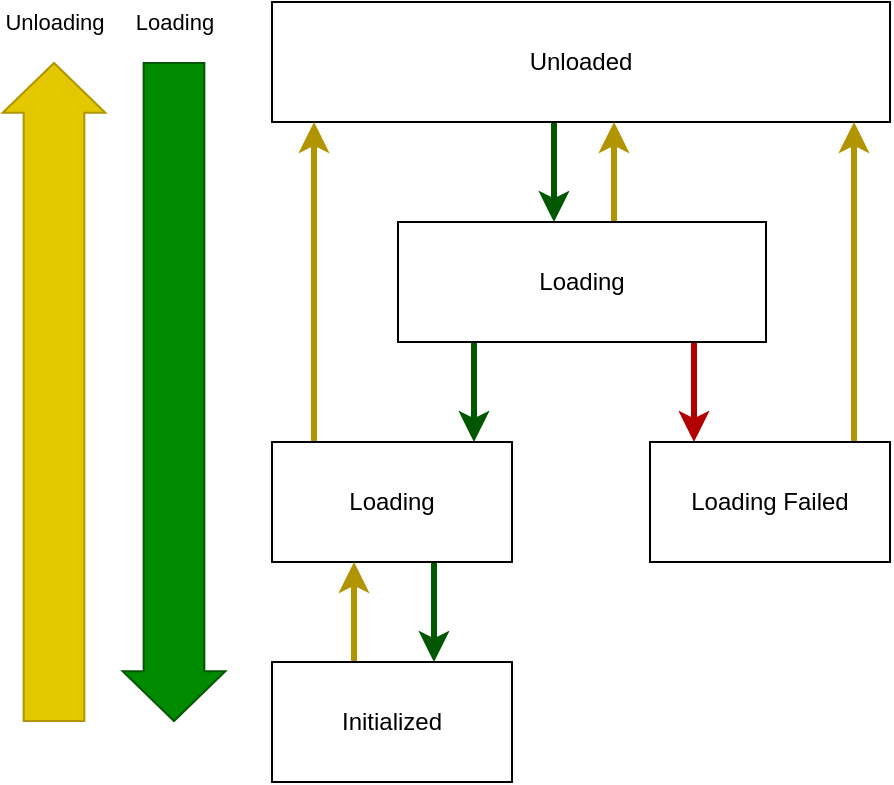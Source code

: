 <mxfile version="24.4.13" type="device">
  <diagram name="Page-1" id="UT_e0XwHCHekF9gbcc10">
    <mxGraphModel dx="2037" dy="858" grid="1" gridSize="10" guides="1" tooltips="1" connect="1" arrows="1" fold="1" page="1" pageScale="1" pageWidth="827" pageHeight="1169" math="0" shadow="0">
      <root>
        <mxCell id="0" />
        <mxCell id="1" parent="0" />
        <mxCell id="uA1Y7UNS3_xpZ8VJRqdb-11" style="edgeStyle=orthogonalEdgeStyle;rounded=0;orthogonalLoop=1;jettySize=auto;html=1;fillColor=#008a00;strokeColor=#005700;strokeWidth=3;" edge="1" parent="1" source="uA1Y7UNS3_xpZ8VJRqdb-6" target="uA1Y7UNS3_xpZ8VJRqdb-7">
          <mxGeometry relative="1" as="geometry">
            <Array as="points">
              <mxPoint x="400" y="200" />
              <mxPoint x="400" y="200" />
            </Array>
          </mxGeometry>
        </mxCell>
        <mxCell id="uA1Y7UNS3_xpZ8VJRqdb-6" value="Unloaded" style="rounded=0;whiteSpace=wrap;html=1;" vertex="1" parent="1">
          <mxGeometry x="259" y="120" width="309" height="60" as="geometry" />
        </mxCell>
        <mxCell id="uA1Y7UNS3_xpZ8VJRqdb-14" style="edgeStyle=orthogonalEdgeStyle;rounded=0;orthogonalLoop=1;jettySize=auto;html=1;strokeWidth=3;fillColor=#e3c800;strokeColor=#B09500;" edge="1" parent="1" source="uA1Y7UNS3_xpZ8VJRqdb-7" target="uA1Y7UNS3_xpZ8VJRqdb-6">
          <mxGeometry relative="1" as="geometry">
            <Array as="points">
              <mxPoint x="430" y="190" />
              <mxPoint x="430" y="190" />
            </Array>
          </mxGeometry>
        </mxCell>
        <mxCell id="uA1Y7UNS3_xpZ8VJRqdb-18" style="edgeStyle=orthogonalEdgeStyle;rounded=0;orthogonalLoop=1;jettySize=auto;html=1;fillColor=#008a00;strokeColor=#005700;strokeWidth=3;" edge="1" parent="1" source="uA1Y7UNS3_xpZ8VJRqdb-7" target="uA1Y7UNS3_xpZ8VJRqdb-8">
          <mxGeometry relative="1" as="geometry">
            <Array as="points">
              <mxPoint x="360" y="330" />
              <mxPoint x="360" y="330" />
            </Array>
          </mxGeometry>
        </mxCell>
        <mxCell id="uA1Y7UNS3_xpZ8VJRqdb-19" style="edgeStyle=orthogonalEdgeStyle;rounded=0;orthogonalLoop=1;jettySize=auto;html=1;fillColor=#e51400;strokeColor=#B20000;strokeWidth=3;" edge="1" parent="1" source="uA1Y7UNS3_xpZ8VJRqdb-7" target="uA1Y7UNS3_xpZ8VJRqdb-9">
          <mxGeometry relative="1" as="geometry">
            <Array as="points">
              <mxPoint x="470" y="310" />
              <mxPoint x="470" y="310" />
            </Array>
          </mxGeometry>
        </mxCell>
        <mxCell id="uA1Y7UNS3_xpZ8VJRqdb-7" value="Loading" style="whiteSpace=wrap;html=1;" vertex="1" parent="1">
          <mxGeometry x="322" y="230" width="184" height="60" as="geometry" />
        </mxCell>
        <mxCell id="uA1Y7UNS3_xpZ8VJRqdb-16" style="edgeStyle=orthogonalEdgeStyle;rounded=0;orthogonalLoop=1;jettySize=auto;html=1;fillColor=#008a00;strokeColor=#005700;strokeWidth=3;" edge="1" parent="1" source="uA1Y7UNS3_xpZ8VJRqdb-8" target="uA1Y7UNS3_xpZ8VJRqdb-15">
          <mxGeometry relative="1" as="geometry">
            <Array as="points">
              <mxPoint x="340" y="430" />
              <mxPoint x="340" y="430" />
            </Array>
          </mxGeometry>
        </mxCell>
        <mxCell id="uA1Y7UNS3_xpZ8VJRqdb-21" style="edgeStyle=orthogonalEdgeStyle;rounded=0;orthogonalLoop=1;jettySize=auto;html=1;fillColor=#e3c800;strokeColor=#B09500;strokeWidth=3;" edge="1" parent="1" source="uA1Y7UNS3_xpZ8VJRqdb-8" target="uA1Y7UNS3_xpZ8VJRqdb-6">
          <mxGeometry relative="1" as="geometry">
            <Array as="points">
              <mxPoint x="280" y="310" />
              <mxPoint x="280" y="310" />
            </Array>
          </mxGeometry>
        </mxCell>
        <mxCell id="uA1Y7UNS3_xpZ8VJRqdb-8" value="Loading" style="whiteSpace=wrap;html=1;" vertex="1" parent="1">
          <mxGeometry x="259" y="340" width="120" height="60" as="geometry" />
        </mxCell>
        <mxCell id="uA1Y7UNS3_xpZ8VJRqdb-20" style="edgeStyle=orthogonalEdgeStyle;rounded=0;orthogonalLoop=1;jettySize=auto;html=1;strokeWidth=3;fillColor=#e3c800;strokeColor=#B09500;" edge="1" parent="1" source="uA1Y7UNS3_xpZ8VJRqdb-9" target="uA1Y7UNS3_xpZ8VJRqdb-6">
          <mxGeometry relative="1" as="geometry">
            <Array as="points">
              <mxPoint x="550" y="300" />
              <mxPoint x="550" y="300" />
            </Array>
          </mxGeometry>
        </mxCell>
        <mxCell id="uA1Y7UNS3_xpZ8VJRqdb-9" value="Loading Failed" style="whiteSpace=wrap;html=1;" vertex="1" parent="1">
          <mxGeometry x="448" y="340" width="120" height="60" as="geometry" />
        </mxCell>
        <mxCell id="uA1Y7UNS3_xpZ8VJRqdb-17" style="edgeStyle=orthogonalEdgeStyle;rounded=0;orthogonalLoop=1;jettySize=auto;html=1;fillColor=#e3c800;strokeColor=#B09500;strokeWidth=3;" edge="1" parent="1" source="uA1Y7UNS3_xpZ8VJRqdb-15" target="uA1Y7UNS3_xpZ8VJRqdb-8">
          <mxGeometry relative="1" as="geometry">
            <Array as="points">
              <mxPoint x="300" y="430" />
              <mxPoint x="300" y="430" />
            </Array>
          </mxGeometry>
        </mxCell>
        <mxCell id="uA1Y7UNS3_xpZ8VJRqdb-15" value="Initialized" style="whiteSpace=wrap;html=1;" vertex="1" parent="1">
          <mxGeometry x="259" y="450" width="120" height="60" as="geometry" />
        </mxCell>
        <mxCell id="uA1Y7UNS3_xpZ8VJRqdb-22" value="" style="shape=flexArrow;endArrow=classic;html=1;rounded=0;width=30.345;endSize=7.952;fillColor=#008a00;strokeColor=#005700;" edge="1" parent="1">
          <mxGeometry width="50" height="50" relative="1" as="geometry">
            <mxPoint x="210" y="150" as="sourcePoint" />
            <mxPoint x="210" y="480" as="targetPoint" />
          </mxGeometry>
        </mxCell>
        <mxCell id="uA1Y7UNS3_xpZ8VJRqdb-24" value="Loading" style="edgeLabel;html=1;align=center;verticalAlign=middle;resizable=0;points=[];" vertex="1" connectable="0" parent="uA1Y7UNS3_xpZ8VJRqdb-22">
          <mxGeometry x="0.199" y="-10" relative="1" as="geometry">
            <mxPoint x="10" y="-218" as="offset" />
          </mxGeometry>
        </mxCell>
        <mxCell id="uA1Y7UNS3_xpZ8VJRqdb-25" value="" style="shape=flexArrow;endArrow=classic;html=1;rounded=0;width=30.345;endSize=7.952;fillColor=#e3c800;strokeColor=#B09500;" edge="1" parent="1">
          <mxGeometry width="50" height="50" relative="1" as="geometry">
            <mxPoint x="150" y="480" as="sourcePoint" />
            <mxPoint x="150" y="150" as="targetPoint" />
          </mxGeometry>
        </mxCell>
        <mxCell id="uA1Y7UNS3_xpZ8VJRqdb-26" value="Unloading" style="edgeLabel;html=1;align=center;verticalAlign=middle;resizable=0;points=[];" vertex="1" connectable="0" parent="uA1Y7UNS3_xpZ8VJRqdb-25">
          <mxGeometry x="0.199" y="-10" relative="1" as="geometry">
            <mxPoint x="-10" y="-152" as="offset" />
          </mxGeometry>
        </mxCell>
      </root>
    </mxGraphModel>
  </diagram>
</mxfile>
